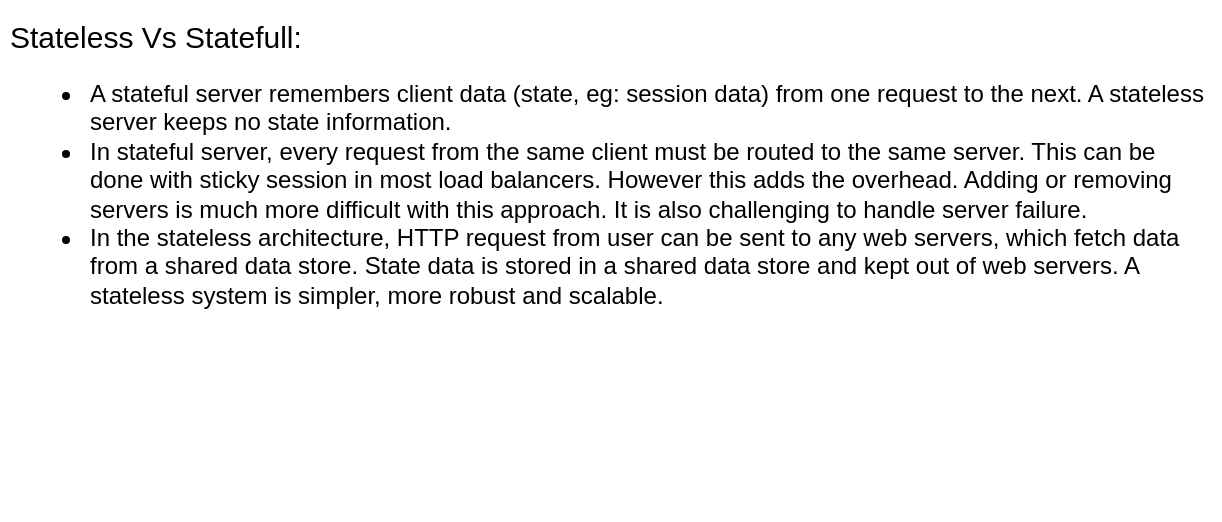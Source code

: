 <mxfile version="20.7.4" type="device"><diagram id="4mzMInUQwgbmlgQZTw7o" name="Page-1"><mxGraphModel dx="1050" dy="619" grid="1" gridSize="10" guides="1" tooltips="1" connect="1" arrows="1" fold="1" page="1" pageScale="1" pageWidth="850" pageHeight="1100" math="0" shadow="0"><root><mxCell id="0"/><mxCell id="1" parent="0"/><mxCell id="yVlpFzjKoJHkFV_RG3Y2-1" value="&lt;h1 style=&quot;font-size: 15px;&quot;&gt;&lt;span style=&quot;font-weight: normal;&quot;&gt;Stateless Vs Statefull:&lt;/span&gt;&lt;/h1&gt;&lt;div&gt;&lt;ul&gt;&lt;li&gt;&lt;span style=&quot;font-weight: normal;&quot;&gt;A stateful server remembers client data (state, eg: session data) from one request to the next. A stateless server keeps no state information.&lt;/span&gt;&lt;/li&gt;&lt;li&gt;&lt;span style=&quot;font-weight: normal;&quot;&gt;In stateful server, every request from the same client must be routed to the same server. This can be done with sticky session in most load balancers. However this adds the overhead. Adding or removing servers is much more difficult with this approach. It is also challenging to handle server failure.&lt;/span&gt;&lt;/li&gt;&lt;li&gt;&lt;span style=&quot;font-weight: normal;&quot;&gt;In the stateless architecture, HTTP request from user can be sent to any web servers, which fetch data from a shared data store. State data is stored in a shared data store and kept out of web servers. A stateless system is simpler, more robust and scalable.&lt;/span&gt;&lt;/li&gt;&lt;/ul&gt;&lt;/div&gt;" style="text;html=1;strokeColor=none;fillColor=none;spacing=5;spacingTop=-20;whiteSpace=wrap;overflow=hidden;rounded=0;" vertex="1" parent="1"><mxGeometry x="70" y="50" width="610" height="250" as="geometry"/></mxCell></root></mxGraphModel></diagram></mxfile>
